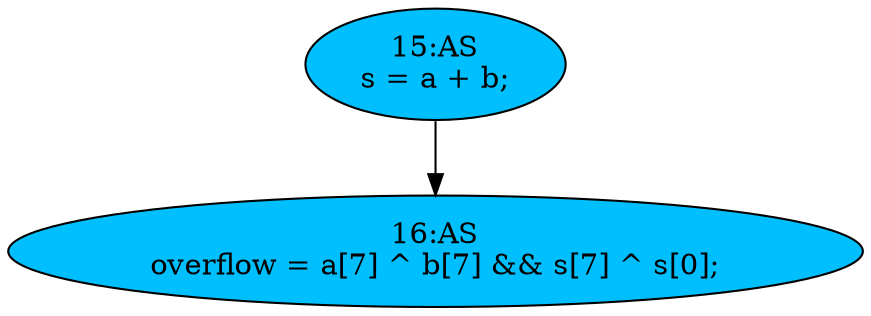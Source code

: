 strict digraph "compose( ,  )" {
	node [label="\N"];
	"16:AS"	[ast="<pyverilog.vparser.ast.Assign object at 0x7fc4f638ec10>",
		def_var="['overflow']",
		fillcolor=deepskyblue,
		label="16:AS
overflow = a[7] ^ b[7] && s[7] ^ s[0];",
		statements="[]",
		style=filled,
		typ=Assign,
		use_var="['a', 'b', 's', 's']"];
	"15:AS"	[ast="<pyverilog.vparser.ast.Assign object at 0x7fc4f6396950>",
		def_var="['s']",
		fillcolor=deepskyblue,
		label="15:AS
s = a + b;",
		statements="[]",
		style=filled,
		typ=Assign,
		use_var="['a', 'b']"];
	"15:AS" -> "16:AS";
}
